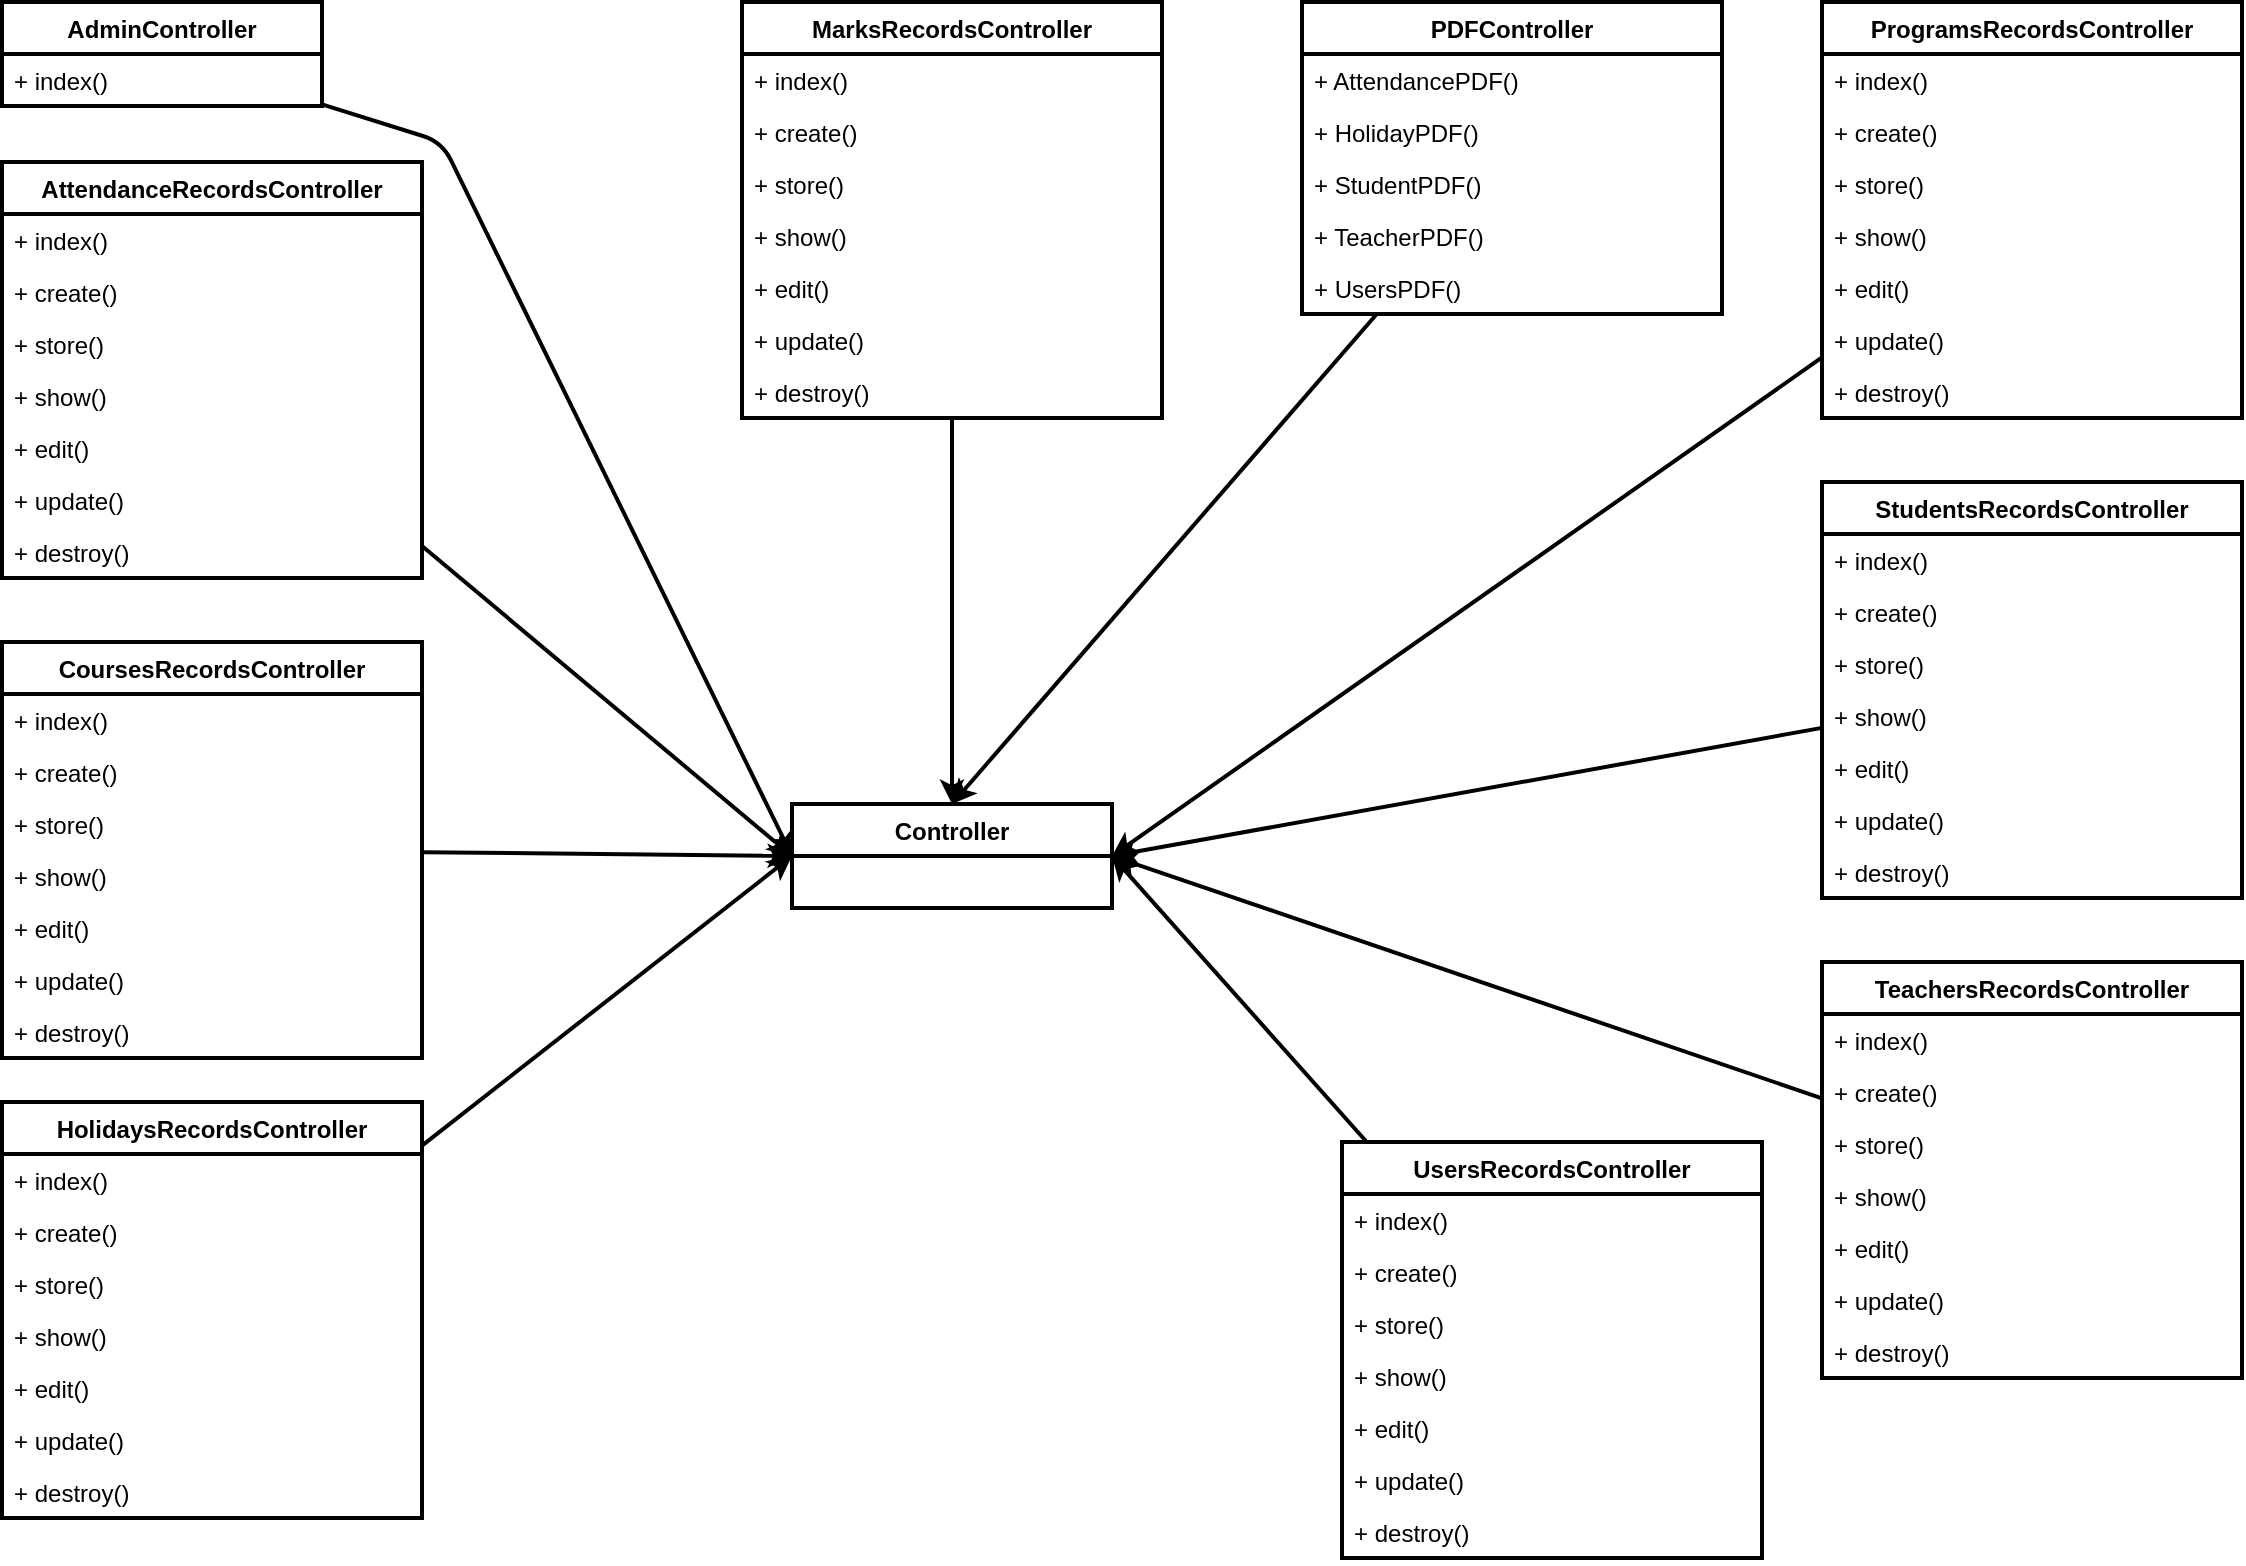 <mxfile>
    <diagram id="Os8lmVujDngj23zo3Hqf" name="Page-1">
        <mxGraphModel dx="1105" dy="-226" grid="1" gridSize="10" guides="1" tooltips="1" connect="1" arrows="1" fold="1" page="1" pageScale="1" pageWidth="1169" pageHeight="827" math="0" shadow="0">
            <root>
                <mxCell id="0"/>
                <mxCell id="1" parent="0"/>
                <mxCell id="48" style="edgeStyle=none;html=1;entryX=0;entryY=0.5;entryDx=0;entryDy=0;strokeWidth=2;" edge="1" parent="1" source="5" target="46">
                    <mxGeometry relative="1" as="geometry">
                        <Array as="points">
                            <mxPoint x="250" y="910"/>
                        </Array>
                    </mxGeometry>
                </mxCell>
                <mxCell id="5" value="AdminController" style="swimlane;fontStyle=1;align=center;verticalAlign=top;childLayout=stackLayout;horizontal=1;startSize=26;horizontalStack=0;resizeParent=1;resizeParentMax=0;resizeLast=0;collapsible=1;marginBottom=0;strokeWidth=2;" vertex="1" parent="1">
                    <mxGeometry x="30" y="840" width="160" height="52" as="geometry"/>
                </mxCell>
                <mxCell id="6" value="+ index()" style="text;strokeColor=none;fillColor=none;align=left;verticalAlign=top;spacingLeft=4;spacingRight=4;overflow=hidden;rotatable=0;points=[[0,0.5],[1,0.5]];portConstraint=eastwest;strokeWidth=2;" vertex="1" parent="5">
                    <mxGeometry y="26" width="160" height="26" as="geometry"/>
                </mxCell>
                <mxCell id="51" style="edgeStyle=none;html=1;entryX=0;entryY=0.5;entryDx=0;entryDy=0;strokeWidth=2;" edge="1" parent="1" source="17" target="46">
                    <mxGeometry relative="1" as="geometry"/>
                </mxCell>
                <mxCell id="17" value="CoursesRecordsController" style="swimlane;fontStyle=1;align=center;verticalAlign=top;childLayout=stackLayout;horizontal=1;startSize=26;horizontalStack=0;resizeParent=1;resizeParentMax=0;resizeLast=0;collapsible=1;marginBottom=0;strokeWidth=2;" vertex="1" parent="1">
                    <mxGeometry x="30" y="1160" width="210" height="208" as="geometry"/>
                </mxCell>
                <mxCell id="18" value="+ index()" style="text;strokeColor=none;fillColor=none;align=left;verticalAlign=top;spacingLeft=4;spacingRight=4;overflow=hidden;rotatable=0;points=[[0,0.5],[1,0.5]];portConstraint=eastwest;strokeWidth=2;" vertex="1" parent="17">
                    <mxGeometry y="26" width="210" height="26" as="geometry"/>
                </mxCell>
                <mxCell id="19" value="+ create()" style="text;strokeColor=none;fillColor=none;align=left;verticalAlign=top;spacingLeft=4;spacingRight=4;overflow=hidden;rotatable=0;points=[[0,0.5],[1,0.5]];portConstraint=eastwest;strokeWidth=2;" vertex="1" parent="17">
                    <mxGeometry y="52" width="210" height="26" as="geometry"/>
                </mxCell>
                <mxCell id="20" value="+ store()" style="text;strokeColor=none;fillColor=none;align=left;verticalAlign=top;spacingLeft=4;spacingRight=4;overflow=hidden;rotatable=0;points=[[0,0.5],[1,0.5]];portConstraint=eastwest;strokeWidth=2;" vertex="1" parent="17">
                    <mxGeometry y="78" width="210" height="26" as="geometry"/>
                </mxCell>
                <mxCell id="21" value="+ show()" style="text;strokeColor=none;fillColor=none;align=left;verticalAlign=top;spacingLeft=4;spacingRight=4;overflow=hidden;rotatable=0;points=[[0,0.5],[1,0.5]];portConstraint=eastwest;strokeWidth=2;" vertex="1" parent="17">
                    <mxGeometry y="104" width="210" height="26" as="geometry"/>
                </mxCell>
                <mxCell id="22" value="+ edit()" style="text;strokeColor=none;fillColor=none;align=left;verticalAlign=top;spacingLeft=4;spacingRight=4;overflow=hidden;rotatable=0;points=[[0,0.5],[1,0.5]];portConstraint=eastwest;strokeWidth=2;" vertex="1" parent="17">
                    <mxGeometry y="130" width="210" height="26" as="geometry"/>
                </mxCell>
                <mxCell id="23" value="+ update()" style="text;strokeColor=none;fillColor=none;align=left;verticalAlign=top;spacingLeft=4;spacingRight=4;overflow=hidden;rotatable=0;points=[[0,0.5],[1,0.5]];portConstraint=eastwest;strokeWidth=2;" vertex="1" parent="17">
                    <mxGeometry y="156" width="210" height="26" as="geometry"/>
                </mxCell>
                <mxCell id="24" value="+ destroy()" style="text;strokeColor=none;fillColor=none;align=left;verticalAlign=top;spacingLeft=4;spacingRight=4;overflow=hidden;rotatable=0;points=[[0,0.5],[1,0.5]];portConstraint=eastwest;strokeWidth=2;" vertex="1" parent="17">
                    <mxGeometry y="182" width="210" height="26" as="geometry"/>
                </mxCell>
                <mxCell id="53" style="edgeStyle=none;html=1;entryX=0;entryY=0.5;entryDx=0;entryDy=0;strokeWidth=2;" edge="1" parent="1" source="26" target="46">
                    <mxGeometry relative="1" as="geometry"/>
                </mxCell>
                <mxCell id="26" value="HolidaysRecordsController" style="swimlane;fontStyle=1;align=center;verticalAlign=top;childLayout=stackLayout;horizontal=1;startSize=26;horizontalStack=0;resizeParent=1;resizeParentMax=0;resizeLast=0;collapsible=1;marginBottom=0;strokeWidth=2;" vertex="1" parent="1">
                    <mxGeometry x="30" y="1390" width="210" height="208" as="geometry"/>
                </mxCell>
                <mxCell id="27" value="+ index()" style="text;strokeColor=none;fillColor=none;align=left;verticalAlign=top;spacingLeft=4;spacingRight=4;overflow=hidden;rotatable=0;points=[[0,0.5],[1,0.5]];portConstraint=eastwest;strokeWidth=2;" vertex="1" parent="26">
                    <mxGeometry y="26" width="210" height="26" as="geometry"/>
                </mxCell>
                <mxCell id="28" value="+ create()" style="text;strokeColor=none;fillColor=none;align=left;verticalAlign=top;spacingLeft=4;spacingRight=4;overflow=hidden;rotatable=0;points=[[0,0.5],[1,0.5]];portConstraint=eastwest;strokeWidth=2;" vertex="1" parent="26">
                    <mxGeometry y="52" width="210" height="26" as="geometry"/>
                </mxCell>
                <mxCell id="29" value="+ store()" style="text;strokeColor=none;fillColor=none;align=left;verticalAlign=top;spacingLeft=4;spacingRight=4;overflow=hidden;rotatable=0;points=[[0,0.5],[1,0.5]];portConstraint=eastwest;strokeWidth=2;" vertex="1" parent="26">
                    <mxGeometry y="78" width="210" height="26" as="geometry"/>
                </mxCell>
                <mxCell id="30" value="+ show()" style="text;strokeColor=none;fillColor=none;align=left;verticalAlign=top;spacingLeft=4;spacingRight=4;overflow=hidden;rotatable=0;points=[[0,0.5],[1,0.5]];portConstraint=eastwest;strokeWidth=2;" vertex="1" parent="26">
                    <mxGeometry y="104" width="210" height="26" as="geometry"/>
                </mxCell>
                <mxCell id="31" value="+ edit()" style="text;strokeColor=none;fillColor=none;align=left;verticalAlign=top;spacingLeft=4;spacingRight=4;overflow=hidden;rotatable=0;points=[[0,0.5],[1,0.5]];portConstraint=eastwest;strokeWidth=2;" vertex="1" parent="26">
                    <mxGeometry y="130" width="210" height="26" as="geometry"/>
                </mxCell>
                <mxCell id="32" value="+ update()" style="text;strokeColor=none;fillColor=none;align=left;verticalAlign=top;spacingLeft=4;spacingRight=4;overflow=hidden;rotatable=0;points=[[0,0.5],[1,0.5]];portConstraint=eastwest;strokeWidth=2;" vertex="1" parent="26">
                    <mxGeometry y="156" width="210" height="26" as="geometry"/>
                </mxCell>
                <mxCell id="33" value="+ destroy()" style="text;strokeColor=none;fillColor=none;align=left;verticalAlign=top;spacingLeft=4;spacingRight=4;overflow=hidden;rotatable=0;points=[[0,0.5],[1,0.5]];portConstraint=eastwest;strokeWidth=2;" vertex="1" parent="26">
                    <mxGeometry y="182" width="210" height="26" as="geometry"/>
                </mxCell>
                <mxCell id="54" style="edgeStyle=none;html=1;entryX=0.5;entryY=0;entryDx=0;entryDy=0;strokeWidth=2;" edge="1" parent="1" source="34" target="46">
                    <mxGeometry relative="1" as="geometry"/>
                </mxCell>
                <mxCell id="34" value="MarksRecordsController" style="swimlane;fontStyle=1;align=center;verticalAlign=top;childLayout=stackLayout;horizontal=1;startSize=26;horizontalStack=0;resizeParent=1;resizeParentMax=0;resizeLast=0;collapsible=1;marginBottom=0;strokeWidth=2;" vertex="1" parent="1">
                    <mxGeometry x="400" y="840" width="210" height="208" as="geometry"/>
                </mxCell>
                <mxCell id="35" value="+ index()" style="text;strokeColor=none;fillColor=none;align=left;verticalAlign=top;spacingLeft=4;spacingRight=4;overflow=hidden;rotatable=0;points=[[0,0.5],[1,0.5]];portConstraint=eastwest;strokeWidth=2;" vertex="1" parent="34">
                    <mxGeometry y="26" width="210" height="26" as="geometry"/>
                </mxCell>
                <mxCell id="36" value="+ create()" style="text;strokeColor=none;fillColor=none;align=left;verticalAlign=top;spacingLeft=4;spacingRight=4;overflow=hidden;rotatable=0;points=[[0,0.5],[1,0.5]];portConstraint=eastwest;strokeWidth=2;" vertex="1" parent="34">
                    <mxGeometry y="52" width="210" height="26" as="geometry"/>
                </mxCell>
                <mxCell id="37" value="+ store()" style="text;strokeColor=none;fillColor=none;align=left;verticalAlign=top;spacingLeft=4;spacingRight=4;overflow=hidden;rotatable=0;points=[[0,0.5],[1,0.5]];portConstraint=eastwest;strokeWidth=2;" vertex="1" parent="34">
                    <mxGeometry y="78" width="210" height="26" as="geometry"/>
                </mxCell>
                <mxCell id="38" value="+ show()" style="text;strokeColor=none;fillColor=none;align=left;verticalAlign=top;spacingLeft=4;spacingRight=4;overflow=hidden;rotatable=0;points=[[0,0.5],[1,0.5]];portConstraint=eastwest;strokeWidth=2;" vertex="1" parent="34">
                    <mxGeometry y="104" width="210" height="26" as="geometry"/>
                </mxCell>
                <mxCell id="39" value="+ edit()" style="text;strokeColor=none;fillColor=none;align=left;verticalAlign=top;spacingLeft=4;spacingRight=4;overflow=hidden;rotatable=0;points=[[0,0.5],[1,0.5]];portConstraint=eastwest;strokeWidth=2;" vertex="1" parent="34">
                    <mxGeometry y="130" width="210" height="26" as="geometry"/>
                </mxCell>
                <mxCell id="40" value="+ update()" style="text;strokeColor=none;fillColor=none;align=left;verticalAlign=top;spacingLeft=4;spacingRight=4;overflow=hidden;rotatable=0;points=[[0,0.5],[1,0.5]];portConstraint=eastwest;strokeWidth=2;" vertex="1" parent="34">
                    <mxGeometry y="156" width="210" height="26" as="geometry"/>
                </mxCell>
                <mxCell id="41" value="+ destroy()" style="text;strokeColor=none;fillColor=none;align=left;verticalAlign=top;spacingLeft=4;spacingRight=4;overflow=hidden;rotatable=0;points=[[0,0.5],[1,0.5]];portConstraint=eastwest;strokeWidth=2;" vertex="1" parent="34">
                    <mxGeometry y="182" width="210" height="26" as="geometry"/>
                </mxCell>
                <mxCell id="46" value="Controller" style="swimlane;fontStyle=1;align=center;verticalAlign=top;childLayout=stackLayout;horizontal=1;startSize=26;horizontalStack=0;resizeParent=1;resizeParentMax=0;resizeLast=0;collapsible=1;marginBottom=0;strokeWidth=2;" vertex="1" parent="1">
                    <mxGeometry x="425" y="1241" width="160" height="52" as="geometry"/>
                </mxCell>
                <mxCell id="50" style="edgeStyle=none;html=1;entryX=0;entryY=0.5;entryDx=0;entryDy=0;strokeWidth=2;" edge="1" parent="1" source="9" target="46">
                    <mxGeometry relative="1" as="geometry"/>
                </mxCell>
                <mxCell id="9" value="AttendanceRecordsController" style="swimlane;fontStyle=1;align=center;verticalAlign=top;childLayout=stackLayout;horizontal=1;startSize=26;horizontalStack=0;resizeParent=1;resizeParentMax=0;resizeLast=0;collapsible=1;marginBottom=0;strokeWidth=2;" vertex="1" parent="1">
                    <mxGeometry x="30" y="920" width="210" height="208" as="geometry"/>
                </mxCell>
                <mxCell id="10" value="+ index()" style="text;strokeColor=none;fillColor=none;align=left;verticalAlign=top;spacingLeft=4;spacingRight=4;overflow=hidden;rotatable=0;points=[[0,0.5],[1,0.5]];portConstraint=eastwest;strokeWidth=2;" vertex="1" parent="9">
                    <mxGeometry y="26" width="210" height="26" as="geometry"/>
                </mxCell>
                <mxCell id="11" value="+ create()" style="text;strokeColor=none;fillColor=none;align=left;verticalAlign=top;spacingLeft=4;spacingRight=4;overflow=hidden;rotatable=0;points=[[0,0.5],[1,0.5]];portConstraint=eastwest;strokeWidth=2;" vertex="1" parent="9">
                    <mxGeometry y="52" width="210" height="26" as="geometry"/>
                </mxCell>
                <mxCell id="12" value="+ store()" style="text;strokeColor=none;fillColor=none;align=left;verticalAlign=top;spacingLeft=4;spacingRight=4;overflow=hidden;rotatable=0;points=[[0,0.5],[1,0.5]];portConstraint=eastwest;strokeWidth=2;" vertex="1" parent="9">
                    <mxGeometry y="78" width="210" height="26" as="geometry"/>
                </mxCell>
                <mxCell id="13" value="+ show()" style="text;strokeColor=none;fillColor=none;align=left;verticalAlign=top;spacingLeft=4;spacingRight=4;overflow=hidden;rotatable=0;points=[[0,0.5],[1,0.5]];portConstraint=eastwest;strokeWidth=2;" vertex="1" parent="9">
                    <mxGeometry y="104" width="210" height="26" as="geometry"/>
                </mxCell>
                <mxCell id="14" value="+ edit()" style="text;strokeColor=none;fillColor=none;align=left;verticalAlign=top;spacingLeft=4;spacingRight=4;overflow=hidden;rotatable=0;points=[[0,0.5],[1,0.5]];portConstraint=eastwest;strokeWidth=2;" vertex="1" parent="9">
                    <mxGeometry y="130" width="210" height="26" as="geometry"/>
                </mxCell>
                <mxCell id="15" value="+ update()" style="text;strokeColor=none;fillColor=none;align=left;verticalAlign=top;spacingLeft=4;spacingRight=4;overflow=hidden;rotatable=0;points=[[0,0.5],[1,0.5]];portConstraint=eastwest;strokeWidth=2;" vertex="1" parent="9">
                    <mxGeometry y="156" width="210" height="26" as="geometry"/>
                </mxCell>
                <mxCell id="16" value="+ destroy()" style="text;strokeColor=none;fillColor=none;align=left;verticalAlign=top;spacingLeft=4;spacingRight=4;overflow=hidden;rotatable=0;points=[[0,0.5],[1,0.5]];portConstraint=eastwest;strokeWidth=2;" vertex="1" parent="9">
                    <mxGeometry y="182" width="210" height="26" as="geometry"/>
                </mxCell>
                <mxCell id="63" style="edgeStyle=none;html=1;entryX=0.5;entryY=0;entryDx=0;entryDy=0;strokeWidth=2;" edge="1" parent="1" source="55" target="46">
                    <mxGeometry relative="1" as="geometry"/>
                </mxCell>
                <mxCell id="55" value="PDFController" style="swimlane;fontStyle=1;align=center;verticalAlign=top;childLayout=stackLayout;horizontal=1;startSize=26;horizontalStack=0;resizeParent=1;resizeParentMax=0;resizeLast=0;collapsible=1;marginBottom=0;strokeWidth=2;" vertex="1" parent="1">
                    <mxGeometry x="680" y="840" width="210" height="156" as="geometry"/>
                </mxCell>
                <mxCell id="56" value="+ AttendancePDF()" style="text;strokeColor=none;fillColor=none;align=left;verticalAlign=top;spacingLeft=4;spacingRight=4;overflow=hidden;rotatable=0;points=[[0,0.5],[1,0.5]];portConstraint=eastwest;strokeWidth=2;" vertex="1" parent="55">
                    <mxGeometry y="26" width="210" height="26" as="geometry"/>
                </mxCell>
                <mxCell id="57" value="+ HolidayPDF()" style="text;strokeColor=none;fillColor=none;align=left;verticalAlign=top;spacingLeft=4;spacingRight=4;overflow=hidden;rotatable=0;points=[[0,0.5],[1,0.5]];portConstraint=eastwest;strokeWidth=2;" vertex="1" parent="55">
                    <mxGeometry y="52" width="210" height="26" as="geometry"/>
                </mxCell>
                <mxCell id="58" value="+ StudentPDF()" style="text;strokeColor=none;fillColor=none;align=left;verticalAlign=top;spacingLeft=4;spacingRight=4;overflow=hidden;rotatable=0;points=[[0,0.5],[1,0.5]];portConstraint=eastwest;strokeWidth=2;" vertex="1" parent="55">
                    <mxGeometry y="78" width="210" height="26" as="geometry"/>
                </mxCell>
                <mxCell id="59" value="+ TeacherPDF()" style="text;strokeColor=none;fillColor=none;align=left;verticalAlign=top;spacingLeft=4;spacingRight=4;overflow=hidden;rotatable=0;points=[[0,0.5],[1,0.5]];portConstraint=eastwest;strokeWidth=2;" vertex="1" parent="55">
                    <mxGeometry y="104" width="210" height="26" as="geometry"/>
                </mxCell>
                <mxCell id="60" value="+ UsersPDF()" style="text;strokeColor=none;fillColor=none;align=left;verticalAlign=top;spacingLeft=4;spacingRight=4;overflow=hidden;rotatable=0;points=[[0,0.5],[1,0.5]];portConstraint=eastwest;strokeWidth=2;" vertex="1" parent="55">
                    <mxGeometry y="130" width="210" height="26" as="geometry"/>
                </mxCell>
                <mxCell id="72" style="edgeStyle=none;html=1;entryX=1;entryY=0.5;entryDx=0;entryDy=0;strokeWidth=2;" edge="1" parent="1" source="64" target="46">
                    <mxGeometry relative="1" as="geometry"/>
                </mxCell>
                <mxCell id="64" value="ProgramsRecordsController" style="swimlane;fontStyle=1;align=center;verticalAlign=top;childLayout=stackLayout;horizontal=1;startSize=26;horizontalStack=0;resizeParent=1;resizeParentMax=0;resizeLast=0;collapsible=1;marginBottom=0;strokeWidth=2;" vertex="1" parent="1">
                    <mxGeometry x="940" y="840" width="210" height="208" as="geometry"/>
                </mxCell>
                <mxCell id="65" value="+ index()" style="text;strokeColor=none;fillColor=none;align=left;verticalAlign=top;spacingLeft=4;spacingRight=4;overflow=hidden;rotatable=0;points=[[0,0.5],[1,0.5]];portConstraint=eastwest;strokeWidth=2;" vertex="1" parent="64">
                    <mxGeometry y="26" width="210" height="26" as="geometry"/>
                </mxCell>
                <mxCell id="66" value="+ create()" style="text;strokeColor=none;fillColor=none;align=left;verticalAlign=top;spacingLeft=4;spacingRight=4;overflow=hidden;rotatable=0;points=[[0,0.5],[1,0.5]];portConstraint=eastwest;strokeWidth=2;" vertex="1" parent="64">
                    <mxGeometry y="52" width="210" height="26" as="geometry"/>
                </mxCell>
                <mxCell id="67" value="+ store()" style="text;strokeColor=none;fillColor=none;align=left;verticalAlign=top;spacingLeft=4;spacingRight=4;overflow=hidden;rotatable=0;points=[[0,0.5],[1,0.5]];portConstraint=eastwest;strokeWidth=2;" vertex="1" parent="64">
                    <mxGeometry y="78" width="210" height="26" as="geometry"/>
                </mxCell>
                <mxCell id="68" value="+ show()" style="text;strokeColor=none;fillColor=none;align=left;verticalAlign=top;spacingLeft=4;spacingRight=4;overflow=hidden;rotatable=0;points=[[0,0.5],[1,0.5]];portConstraint=eastwest;strokeWidth=2;" vertex="1" parent="64">
                    <mxGeometry y="104" width="210" height="26" as="geometry"/>
                </mxCell>
                <mxCell id="69" value="+ edit()" style="text;strokeColor=none;fillColor=none;align=left;verticalAlign=top;spacingLeft=4;spacingRight=4;overflow=hidden;rotatable=0;points=[[0,0.5],[1,0.5]];portConstraint=eastwest;strokeWidth=2;" vertex="1" parent="64">
                    <mxGeometry y="130" width="210" height="26" as="geometry"/>
                </mxCell>
                <mxCell id="70" value="+ update()" style="text;strokeColor=none;fillColor=none;align=left;verticalAlign=top;spacingLeft=4;spacingRight=4;overflow=hidden;rotatable=0;points=[[0,0.5],[1,0.5]];portConstraint=eastwest;strokeWidth=2;" vertex="1" parent="64">
                    <mxGeometry y="156" width="210" height="26" as="geometry"/>
                </mxCell>
                <mxCell id="71" value="+ destroy()" style="text;strokeColor=none;fillColor=none;align=left;verticalAlign=top;spacingLeft=4;spacingRight=4;overflow=hidden;rotatable=0;points=[[0,0.5],[1,0.5]];portConstraint=eastwest;strokeWidth=2;" vertex="1" parent="64">
                    <mxGeometry y="182" width="210" height="26" as="geometry"/>
                </mxCell>
                <mxCell id="81" style="edgeStyle=none;html=1;entryX=1;entryY=0.5;entryDx=0;entryDy=0;strokeWidth=2;" edge="1" parent="1" source="73" target="46">
                    <mxGeometry relative="1" as="geometry"/>
                </mxCell>
                <mxCell id="73" value="StudentsRecordsController" style="swimlane;fontStyle=1;align=center;verticalAlign=top;childLayout=stackLayout;horizontal=1;startSize=26;horizontalStack=0;resizeParent=1;resizeParentMax=0;resizeLast=0;collapsible=1;marginBottom=0;strokeWidth=2;" vertex="1" parent="1">
                    <mxGeometry x="940" y="1080" width="210" height="208" as="geometry"/>
                </mxCell>
                <mxCell id="74" value="+ index()" style="text;strokeColor=none;fillColor=none;align=left;verticalAlign=top;spacingLeft=4;spacingRight=4;overflow=hidden;rotatable=0;points=[[0,0.5],[1,0.5]];portConstraint=eastwest;strokeWidth=2;" vertex="1" parent="73">
                    <mxGeometry y="26" width="210" height="26" as="geometry"/>
                </mxCell>
                <mxCell id="75" value="+ create()" style="text;strokeColor=none;fillColor=none;align=left;verticalAlign=top;spacingLeft=4;spacingRight=4;overflow=hidden;rotatable=0;points=[[0,0.5],[1,0.5]];portConstraint=eastwest;strokeWidth=2;" vertex="1" parent="73">
                    <mxGeometry y="52" width="210" height="26" as="geometry"/>
                </mxCell>
                <mxCell id="76" value="+ store()" style="text;strokeColor=none;fillColor=none;align=left;verticalAlign=top;spacingLeft=4;spacingRight=4;overflow=hidden;rotatable=0;points=[[0,0.5],[1,0.5]];portConstraint=eastwest;strokeWidth=2;" vertex="1" parent="73">
                    <mxGeometry y="78" width="210" height="26" as="geometry"/>
                </mxCell>
                <mxCell id="77" value="+ show()" style="text;strokeColor=none;fillColor=none;align=left;verticalAlign=top;spacingLeft=4;spacingRight=4;overflow=hidden;rotatable=0;points=[[0,0.5],[1,0.5]];portConstraint=eastwest;strokeWidth=2;" vertex="1" parent="73">
                    <mxGeometry y="104" width="210" height="26" as="geometry"/>
                </mxCell>
                <mxCell id="78" value="+ edit()" style="text;strokeColor=none;fillColor=none;align=left;verticalAlign=top;spacingLeft=4;spacingRight=4;overflow=hidden;rotatable=0;points=[[0,0.5],[1,0.5]];portConstraint=eastwest;strokeWidth=2;" vertex="1" parent="73">
                    <mxGeometry y="130" width="210" height="26" as="geometry"/>
                </mxCell>
                <mxCell id="79" value="+ update()" style="text;strokeColor=none;fillColor=none;align=left;verticalAlign=top;spacingLeft=4;spacingRight=4;overflow=hidden;rotatable=0;points=[[0,0.5],[1,0.5]];portConstraint=eastwest;strokeWidth=2;" vertex="1" parent="73">
                    <mxGeometry y="156" width="210" height="26" as="geometry"/>
                </mxCell>
                <mxCell id="80" value="+ destroy()" style="text;strokeColor=none;fillColor=none;align=left;verticalAlign=top;spacingLeft=4;spacingRight=4;overflow=hidden;rotatable=0;points=[[0,0.5],[1,0.5]];portConstraint=eastwest;strokeWidth=2;" vertex="1" parent="73">
                    <mxGeometry y="182" width="210" height="26" as="geometry"/>
                </mxCell>
                <mxCell id="91" style="edgeStyle=none;html=1;entryX=1;entryY=0.5;entryDx=0;entryDy=0;strokeWidth=2;" edge="1" parent="1" source="82" target="46">
                    <mxGeometry relative="1" as="geometry"/>
                </mxCell>
                <mxCell id="82" value="TeachersRecordsController" style="swimlane;fontStyle=1;align=center;verticalAlign=top;childLayout=stackLayout;horizontal=1;startSize=26;horizontalStack=0;resizeParent=1;resizeParentMax=0;resizeLast=0;collapsible=1;marginBottom=0;strokeWidth=2;" vertex="1" parent="1">
                    <mxGeometry x="940" y="1320" width="210" height="208" as="geometry"/>
                </mxCell>
                <mxCell id="83" value="+ index()" style="text;strokeColor=none;fillColor=none;align=left;verticalAlign=top;spacingLeft=4;spacingRight=4;overflow=hidden;rotatable=0;points=[[0,0.5],[1,0.5]];portConstraint=eastwest;strokeWidth=2;" vertex="1" parent="82">
                    <mxGeometry y="26" width="210" height="26" as="geometry"/>
                </mxCell>
                <mxCell id="84" value="+ create()" style="text;strokeColor=none;fillColor=none;align=left;verticalAlign=top;spacingLeft=4;spacingRight=4;overflow=hidden;rotatable=0;points=[[0,0.5],[1,0.5]];portConstraint=eastwest;strokeWidth=2;" vertex="1" parent="82">
                    <mxGeometry y="52" width="210" height="26" as="geometry"/>
                </mxCell>
                <mxCell id="85" value="+ store()" style="text;strokeColor=none;fillColor=none;align=left;verticalAlign=top;spacingLeft=4;spacingRight=4;overflow=hidden;rotatable=0;points=[[0,0.5],[1,0.5]];portConstraint=eastwest;strokeWidth=2;" vertex="1" parent="82">
                    <mxGeometry y="78" width="210" height="26" as="geometry"/>
                </mxCell>
                <mxCell id="86" value="+ show()" style="text;strokeColor=none;fillColor=none;align=left;verticalAlign=top;spacingLeft=4;spacingRight=4;overflow=hidden;rotatable=0;points=[[0,0.5],[1,0.5]];portConstraint=eastwest;strokeWidth=2;" vertex="1" parent="82">
                    <mxGeometry y="104" width="210" height="26" as="geometry"/>
                </mxCell>
                <mxCell id="87" value="+ edit()" style="text;strokeColor=none;fillColor=none;align=left;verticalAlign=top;spacingLeft=4;spacingRight=4;overflow=hidden;rotatable=0;points=[[0,0.5],[1,0.5]];portConstraint=eastwest;strokeWidth=2;" vertex="1" parent="82">
                    <mxGeometry y="130" width="210" height="26" as="geometry"/>
                </mxCell>
                <mxCell id="88" value="+ update()" style="text;strokeColor=none;fillColor=none;align=left;verticalAlign=top;spacingLeft=4;spacingRight=4;overflow=hidden;rotatable=0;points=[[0,0.5],[1,0.5]];portConstraint=eastwest;strokeWidth=2;" vertex="1" parent="82">
                    <mxGeometry y="156" width="210" height="26" as="geometry"/>
                </mxCell>
                <mxCell id="89" value="+ destroy()" style="text;strokeColor=none;fillColor=none;align=left;verticalAlign=top;spacingLeft=4;spacingRight=4;overflow=hidden;rotatable=0;points=[[0,0.5],[1,0.5]];portConstraint=eastwest;strokeWidth=2;" vertex="1" parent="82">
                    <mxGeometry y="182" width="210" height="26" as="geometry"/>
                </mxCell>
                <mxCell id="100" style="edgeStyle=none;html=1;entryX=1;entryY=0.5;entryDx=0;entryDy=0;strokeWidth=2;" edge="1" parent="1" source="92" target="46">
                    <mxGeometry relative="1" as="geometry">
                        <mxPoint x="590" y="1270" as="targetPoint"/>
                    </mxGeometry>
                </mxCell>
                <mxCell id="92" value="UsersRecordsController" style="swimlane;fontStyle=1;align=center;verticalAlign=top;childLayout=stackLayout;horizontal=1;startSize=26;horizontalStack=0;resizeParent=1;resizeParentMax=0;resizeLast=0;collapsible=1;marginBottom=0;strokeWidth=2;" vertex="1" parent="1">
                    <mxGeometry x="700" y="1410" width="210" height="208" as="geometry"/>
                </mxCell>
                <mxCell id="93" value="+ index()" style="text;strokeColor=none;fillColor=none;align=left;verticalAlign=top;spacingLeft=4;spacingRight=4;overflow=hidden;rotatable=0;points=[[0,0.5],[1,0.5]];portConstraint=eastwest;strokeWidth=2;" vertex="1" parent="92">
                    <mxGeometry y="26" width="210" height="26" as="geometry"/>
                </mxCell>
                <mxCell id="94" value="+ create()" style="text;strokeColor=none;fillColor=none;align=left;verticalAlign=top;spacingLeft=4;spacingRight=4;overflow=hidden;rotatable=0;points=[[0,0.5],[1,0.5]];portConstraint=eastwest;strokeWidth=2;" vertex="1" parent="92">
                    <mxGeometry y="52" width="210" height="26" as="geometry"/>
                </mxCell>
                <mxCell id="95" value="+ store()" style="text;strokeColor=none;fillColor=none;align=left;verticalAlign=top;spacingLeft=4;spacingRight=4;overflow=hidden;rotatable=0;points=[[0,0.5],[1,0.5]];portConstraint=eastwest;strokeWidth=2;" vertex="1" parent="92">
                    <mxGeometry y="78" width="210" height="26" as="geometry"/>
                </mxCell>
                <mxCell id="96" value="+ show()" style="text;strokeColor=none;fillColor=none;align=left;verticalAlign=top;spacingLeft=4;spacingRight=4;overflow=hidden;rotatable=0;points=[[0,0.5],[1,0.5]];portConstraint=eastwest;strokeWidth=2;" vertex="1" parent="92">
                    <mxGeometry y="104" width="210" height="26" as="geometry"/>
                </mxCell>
                <mxCell id="97" value="+ edit()" style="text;strokeColor=none;fillColor=none;align=left;verticalAlign=top;spacingLeft=4;spacingRight=4;overflow=hidden;rotatable=0;points=[[0,0.5],[1,0.5]];portConstraint=eastwest;strokeWidth=2;" vertex="1" parent="92">
                    <mxGeometry y="130" width="210" height="26" as="geometry"/>
                </mxCell>
                <mxCell id="98" value="+ update()" style="text;strokeColor=none;fillColor=none;align=left;verticalAlign=top;spacingLeft=4;spacingRight=4;overflow=hidden;rotatable=0;points=[[0,0.5],[1,0.5]];portConstraint=eastwest;strokeWidth=2;" vertex="1" parent="92">
                    <mxGeometry y="156" width="210" height="26" as="geometry"/>
                </mxCell>
                <mxCell id="99" value="+ destroy()" style="text;strokeColor=none;fillColor=none;align=left;verticalAlign=top;spacingLeft=4;spacingRight=4;overflow=hidden;rotatable=0;points=[[0,0.5],[1,0.5]];portConstraint=eastwest;strokeWidth=2;" vertex="1" parent="92">
                    <mxGeometry y="182" width="210" height="26" as="geometry"/>
                </mxCell>
            </root>
        </mxGraphModel>
    </diagram>
</mxfile>

